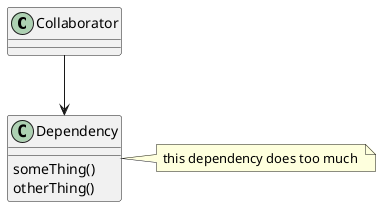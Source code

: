 @startuml

class Collaborator

class Dependency {
    someThing()
    otherThing()
}

Collaborator -down-> Dependency

note right of Dependency
this dependency does too much 
end note

@enduml